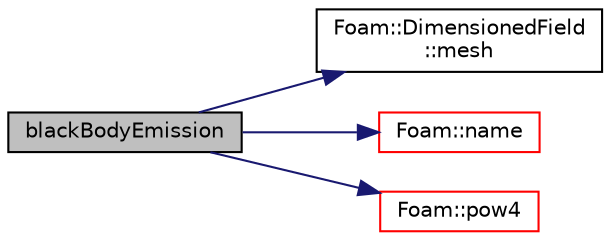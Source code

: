 digraph "blackBodyEmission"
{
  bgcolor="transparent";
  edge [fontname="Helvetica",fontsize="10",labelfontname="Helvetica",labelfontsize="10"];
  node [fontname="Helvetica",fontsize="10",shape=record];
  rankdir="LR";
  Node1 [label="blackBodyEmission",height=0.2,width=0.4,color="black", fillcolor="grey75", style="filled", fontcolor="black"];
  Node1 -> Node2 [color="midnightblue",fontsize="10",style="solid",fontname="Helvetica"];
  Node2 [label="Foam::DimensionedField\l::mesh",height=0.2,width=0.4,color="black",URL="$a00539.html#abdefa6904b53f35c49185ee1cb3d1800",tooltip="Return mesh. "];
  Node1 -> Node3 [color="midnightblue",fontsize="10",style="solid",fontname="Helvetica"];
  Node3 [label="Foam::name",height=0.2,width=0.4,color="red",URL="$a10979.html#adcb0df2bd4953cb6bb390272d8263c3a",tooltip="Return a string representation of a complex. "];
  Node1 -> Node4 [color="midnightblue",fontsize="10",style="solid",fontname="Helvetica"];
  Node4 [label="Foam::pow4",height=0.2,width=0.4,color="red",URL="$a10979.html#aa0ae321d4861170e35fbb938636a4f40"];
}
